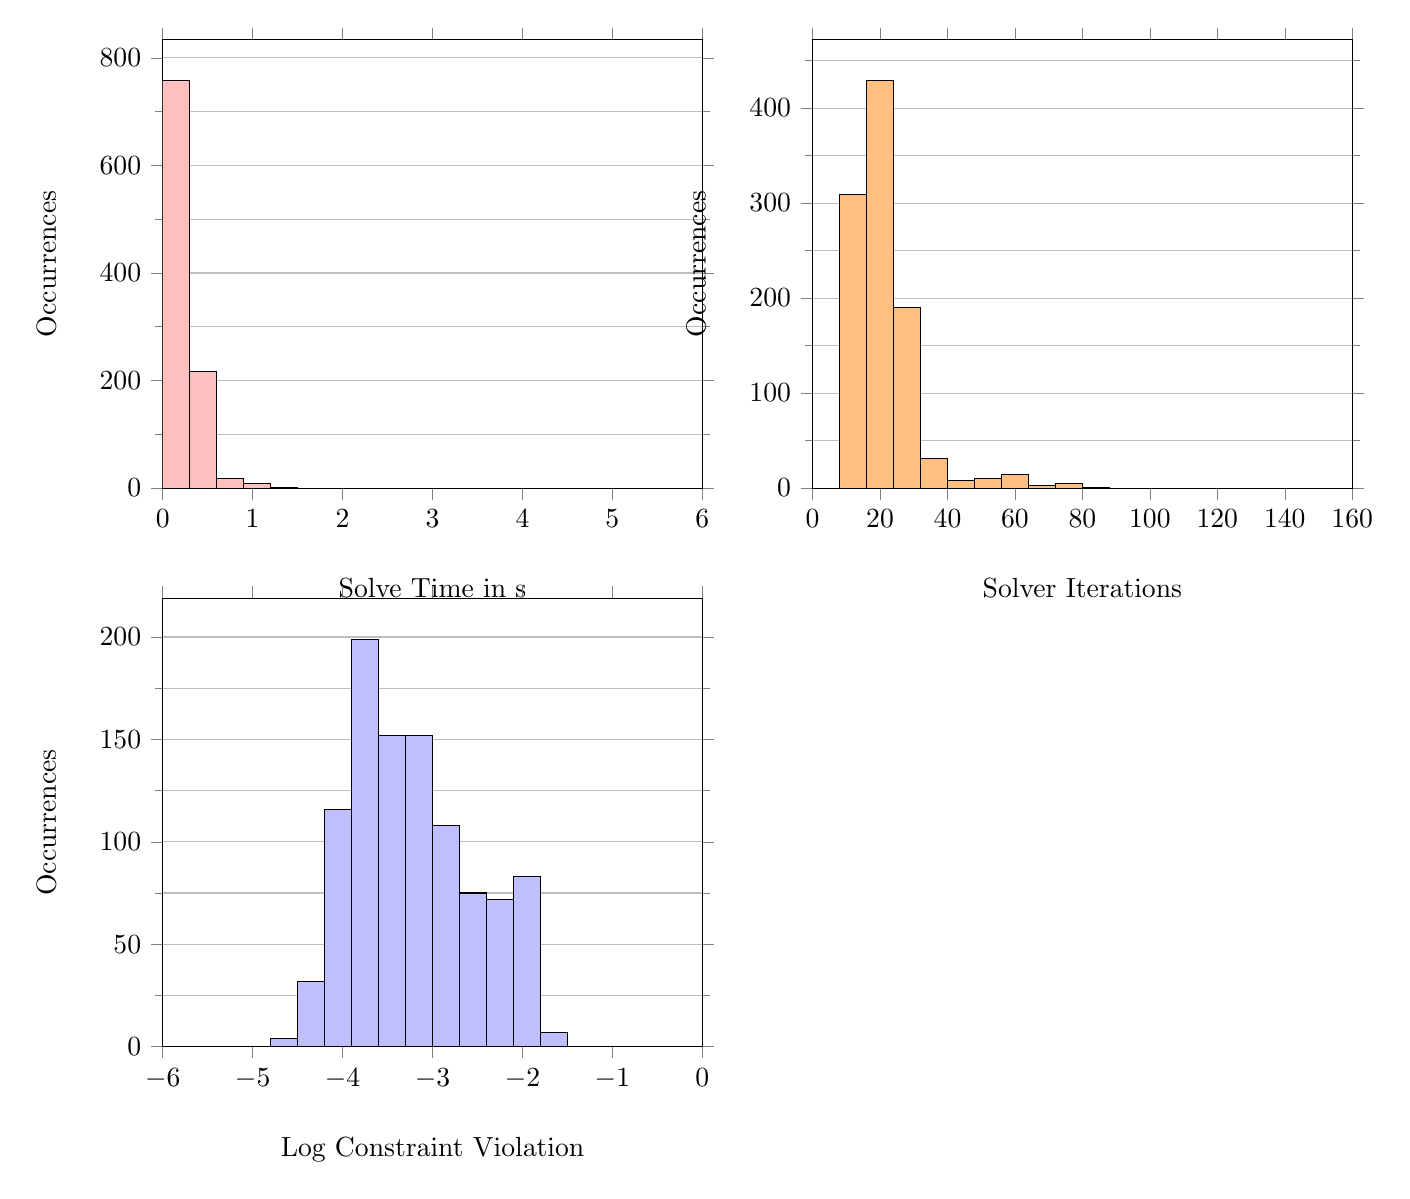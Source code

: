 \begin{tikzpicture}
\begin{groupplot}[group style={group size={2 by 2}, horizontal sep=1.4cm, vertical sep=1.4cm}]
    \nextgroupplot[grid=both, minor y tick num=1, yminorgrids=true, tick align=outside, x label style={at={(axis description cs:0.5,-0.18)},anchor=north}, y label style={at={(axis description cs:-0.18,0.5)},rotate=0,anchor=south}, xlabel={Solve Time in s}, ylabel={Occurrences}, xmajorgrids={false}, xmin={0.0}, xmax={6.0}, ymin={0.0}]
    \addplot[ybar interval, mark=none, fill=red!25]
        table[row sep={\\}]
        {
            \\
            0.0  758.0  \\
            0.3  216.0  \\
            0.6  17.0  \\
            0.9  8.0  \\
            1.2  1.0  \\
            1.5  0.0  \\
            1.8  0.0  \\
            2.1  0.0  \\
            2.4  0.0  \\
            2.7  0.0  \\
            3.0  0.0  \\
            3.3  0.0  \\
            3.6  0.0  \\
            3.9  0.0  \\
            4.2  0.0  \\
            4.5  0.0  \\
            4.8  0.0  \\
            5.1  0.0  \\
            5.4  0.0  \\
            5.7  0.0  \\
            6.0  0.0  \\
        }
        ;
    \nextgroupplot[grid=both, minor y tick num=1, yminorgrids=true, tick align=outside, x label style={at={(axis description cs:0.5,-0.18)},anchor=north}, y label style={at={(axis description cs:-0.18,0.5)},rotate=0,anchor=south}, xlabel={Solver Iterations}, ylabel={Occurrences}, xmajorgrids={false}, xmin={0.0}, xmax={160.0}, ymin={0.0}]
    \addplot[ybar interval, mark=none, fill=orange!50]
        table[row sep={\\}]
        {
            \\
            0.0  0.0  \\
            8.0  309.0  \\
            16.0  429.0  \\
            24.0  190.0  \\
            32.0  31.0  \\
            40.0  8.0  \\
            48.0  10.0  \\
            56.0  14.0  \\
            64.0  3.0  \\
            72.0  5.0  \\
            80.0  1.0  \\
            88.0  0.0  \\
            96.0  0.0  \\
            104.0  0.0  \\
            112.0  0.0  \\
            120.0  0.0  \\
            128.0  0.0  \\
            136.0  0.0  \\
            144.0  0.0  \\
            152.0  0.0  \\
            160.0  0.0  \\
        }
        ;
    \nextgroupplot[grid=both, minor y tick num=1, yminorgrids=true, tick align=outside, x label style={at={(axis description cs:0.5,-0.18)},anchor=north}, y label style={at={(axis description cs:-0.18,0.5)},rotate=0,anchor=south}, xlabel={Log Constraint Violation}, ylabel={Occurrences}, xmajorgrids={false}, xmin={-6.0}, xmax={0.0}, ymin={0.0}]
    \addplot[ybar interval, mark=none, fill=blue!25]
        table[row sep={\\}]
        {
            \\
            -6.0  0.0  \\
            -5.7  0.0  \\
            -5.4  0.0  \\
            -5.1  0.0  \\
            -4.8  4.0  \\
            -4.5  32.0  \\
            -4.2  116.0  \\
            -3.9  199.0  \\
            -3.6  152.0  \\
            -3.3  152.0  \\
            -3.0  108.0  \\
            -2.7  75.0  \\
            -2.4  72.0  \\
            -2.1  83.0  \\
            -1.8  7.0  \\
            -1.5  0.0  \\
            -1.2  0.0  \\
            -0.9  0.0  \\
            -0.6  0.0  \\
            -0.3  0.0  \\
            0.0  0.0  \\
        }
        ;
\end{groupplot}
\end{tikzpicture}
